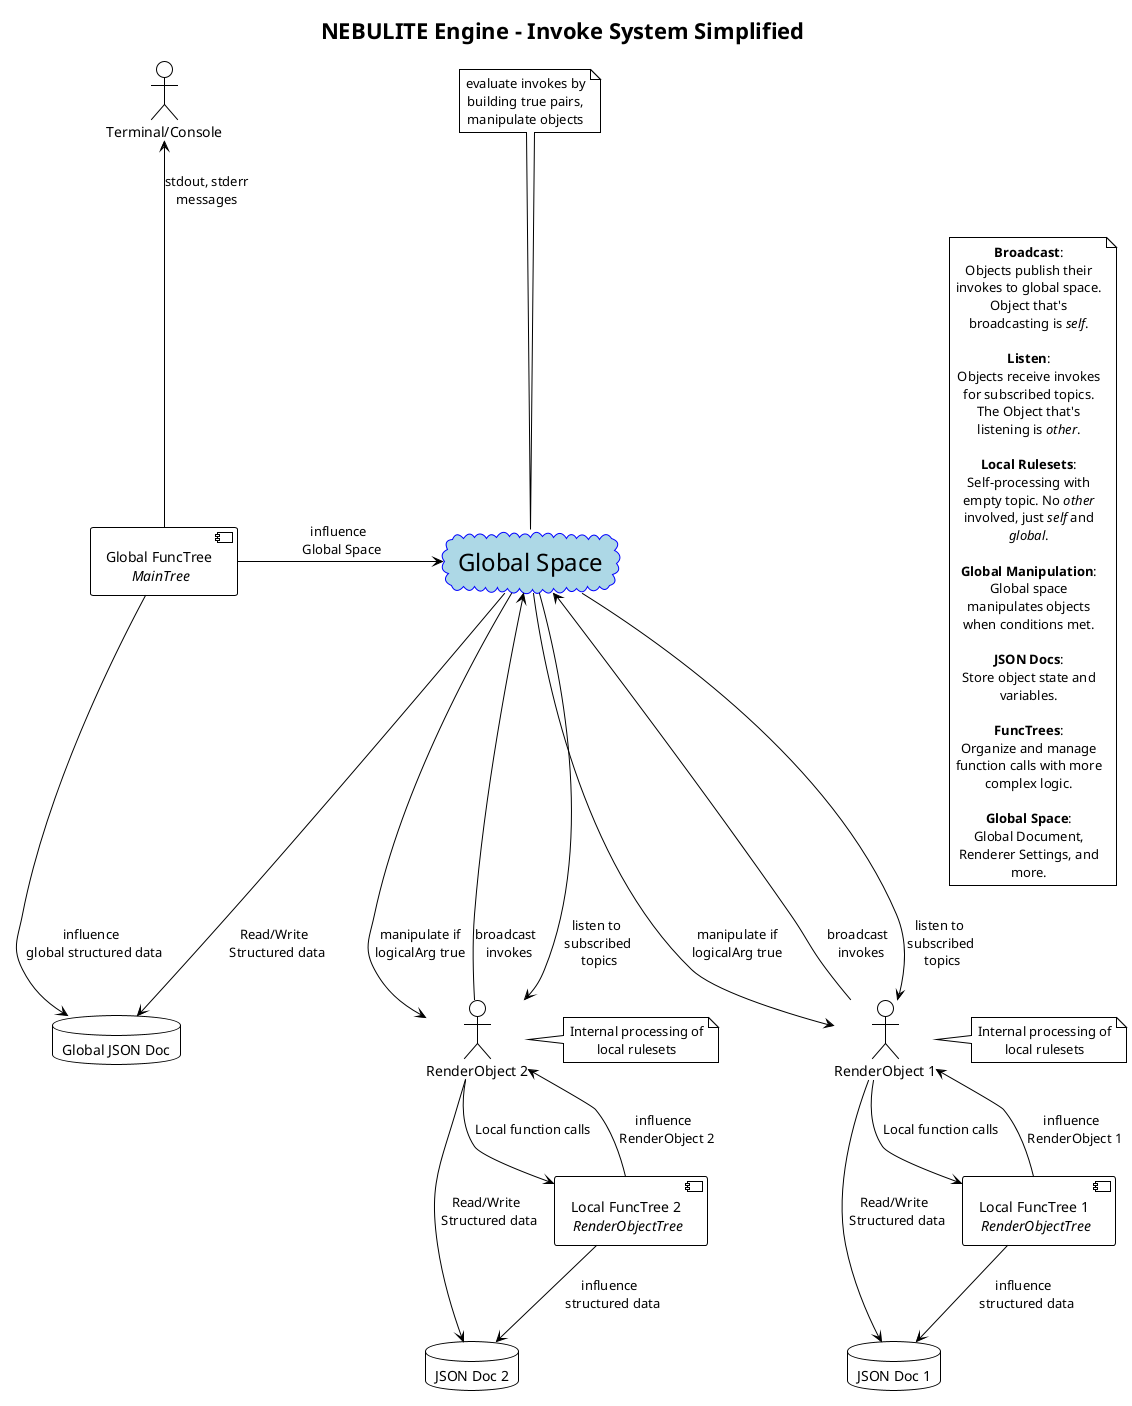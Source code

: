 @startuml InvokeAbstract
!theme plain
skinparam defaultTextAlignment center
skinparam wrapWidth 150

title NEBULITE Engine - Invoke System Simplified

skinparam cloud {
  BackgroundColor lightblue
  BorderColor blue
  FontSize 24
}

actor "RenderObject 2" as RO2
actor "RenderObject 1" as RO1
cloud "Global Space" as GS

' Global Space evaluates invokes
note top of GS : evaluate invokes by building true pairs, manipulate objects


' JSON Documents
database "JSON Doc 2" as JSON2
database "JSON Doc 1" as JSON1
database "Global JSON Doc" as GJSON

' Connect JSON docs to their owners
RO2 -down-> JSON2 : Read/Write \n Structured data
RO1 -down-> JSON1 : Read/Write \n Structured data
GS -down-> GJSON  : Read/Write \n Structured data

' Function Trees
component "Global FuncTree \n //MainTree//" as MT
component "Local FuncTree 1 \n //RenderObjectTree//" as LT1
component "Local FuncTree 2 \n //RenderObjectTree//" as LT2

' User Output
actor "Terminal/Console" as TERM

' Connect MainTree to User Output
MT -up-> TERM : stdout, stderr\nmessages


' Connect Local Trees to RenderObjects
RO1 -down-> LT1 : Local function calls
RO2 -down-> LT2 : Local function calls

' Broadcasting
RO1 -up-> GS : broadcast \n invokes
RO2 -up-> GS : broadcast \n invokes

' Listening
GS -down-> RO1 : listen to \n subscribed \n topics
GS -down-> RO2 : listen to \n subscribed \n topics

' Local invokes (no topic)
note right of RO1 : Internal processing of local rulesets
note right of RO2 : Internal processing of local rulesets

' Tree influences docs
LT1 -down-> JSON1 : influence \n structured data
LT2 -down-> JSON2 : influence \n structured data
MT  -down-> GJSON : influence \n global structured data

' Tree influences more complex components
LT1 -down-> RO1 : influence \n RenderObject 1
LT2 -down-> RO2 : influence \n RenderObject 2
MT  -right-> GS : influence \n Global Space

' Global manipulation
GS -down-> RO1 : manipulate if\nlogicalArg true
GS -down-> RO2 : manipulate if\nlogicalArg true

note as N1
  **Broadcast**: 
  Objects publish their invokes to global space. Object that's broadcasting is //self//.

  **Listen**: 
  Objects receive invokes for subscribed topics. The Object that's listening is //other//.

  **Local Rulesets**: 
  Self-processing with empty topic. No //other// involved, just //self// and //global//.

  **Global Manipulation**: 
  Global space manipulates objects when conditions met.

  **JSON Docs**: 
  Store object state and variables.

  **FuncTrees**: 
  Organize and manage function calls with more complex logic.

  **Global Space**: 
  Global Document, Renderer Settings, and more.
end note

N1 -[hidden]-> RO1

@enduml